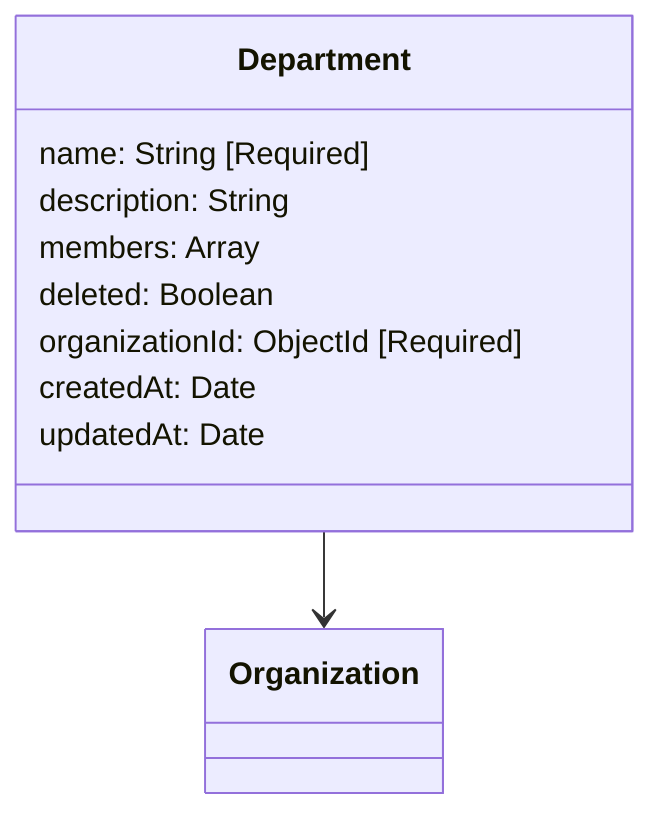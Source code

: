 classDiagram
  class Department {
    name: String [Required]
    description: String
    members: Array
    deleted: Boolean
    organizationId: ObjectId [Required]
    createdAt: Date
    updatedAt: Date
  }

  Department --> Organization